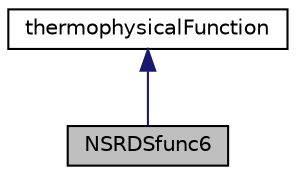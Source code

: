 digraph "NSRDSfunc6"
{
  bgcolor="transparent";
  edge [fontname="Helvetica",fontsize="10",labelfontname="Helvetica",labelfontsize="10"];
  node [fontname="Helvetica",fontsize="10",shape=record];
  Node0 [label="NSRDSfunc6",height=0.2,width=0.4,color="black", fillcolor="grey75", style="filled", fontcolor="black"];
  Node1 -> Node0 [dir="back",color="midnightblue",fontsize="10",style="solid",fontname="Helvetica"];
  Node1 [label="thermophysicalFunction",height=0.2,width=0.4,color="black",URL="$a31805.html",tooltip="Abstract base class for thermo-physical functions. "];
}
